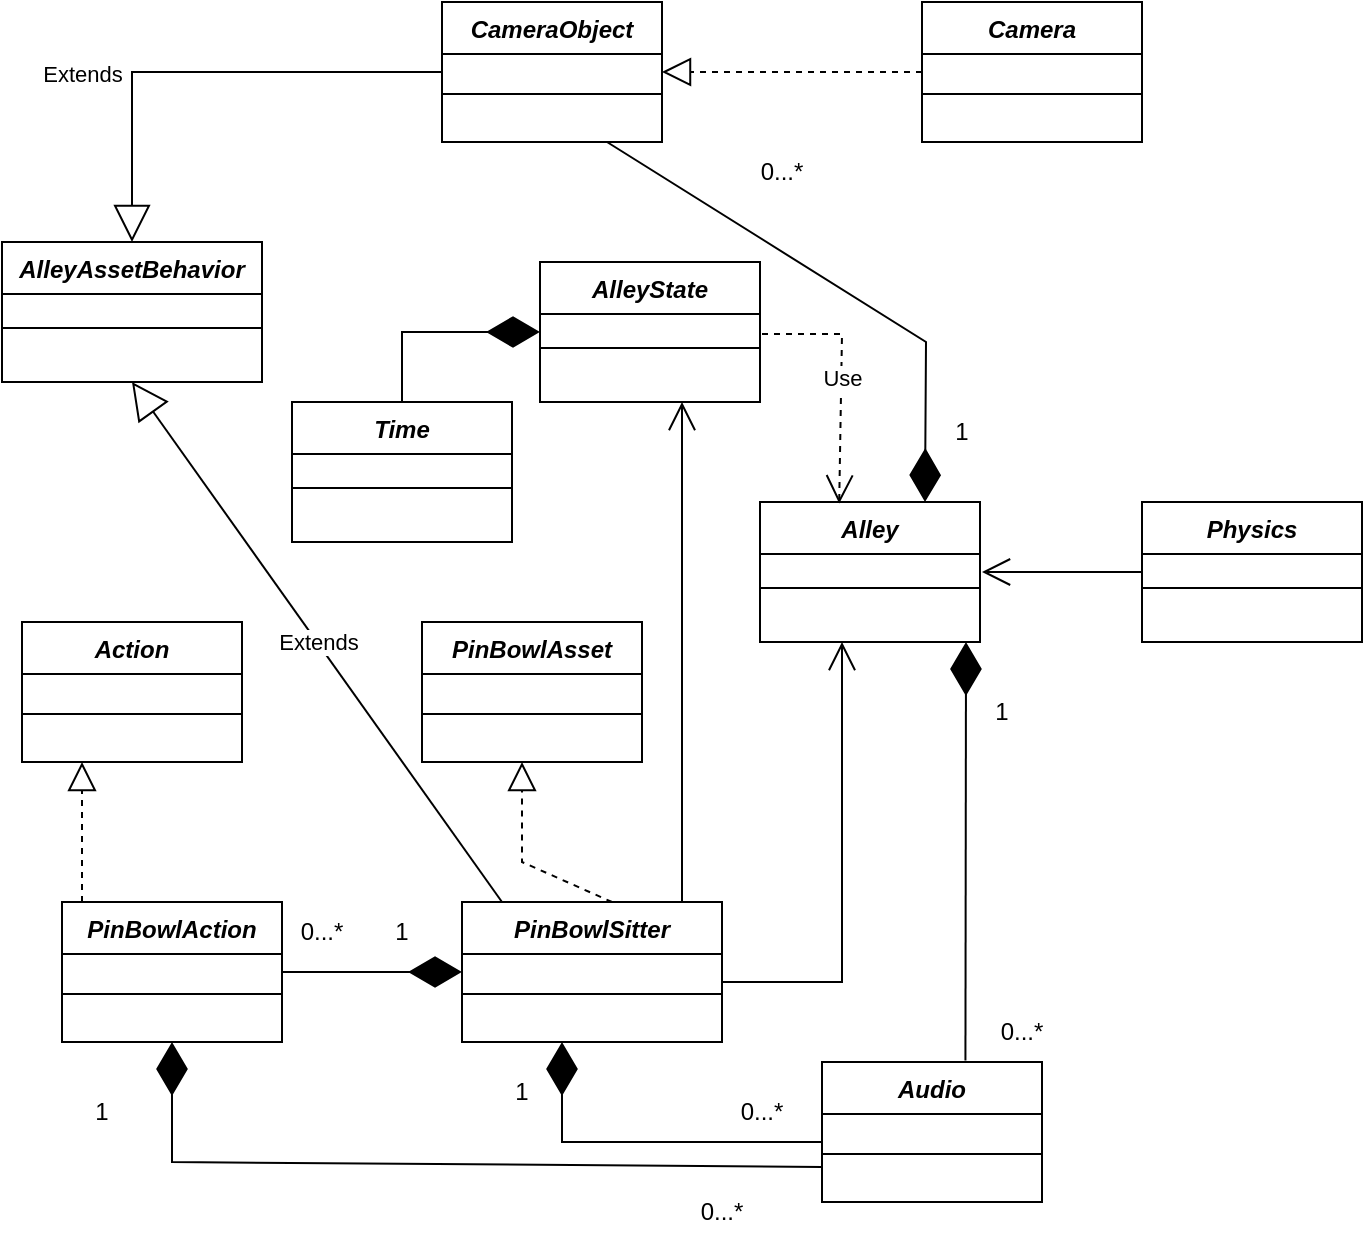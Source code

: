 <mxfile version="17.4.6" type="github">
  <diagram id="C5RBs43oDa-KdzZeNtuy" name="Page-1">
    <mxGraphModel dx="706" dy="508" grid="1" gridSize="10" guides="1" tooltips="1" connect="1" arrows="1" fold="1" page="1" pageScale="1" pageWidth="827" pageHeight="1169" math="0" shadow="0">
      <root>
        <mxCell id="WIyWlLk6GJQsqaUBKTNV-0" />
        <mxCell id="WIyWlLk6GJQsqaUBKTNV-1" parent="WIyWlLk6GJQsqaUBKTNV-0" />
        <mxCell id="zkfFHV4jXpPFQw0GAbJ--0" value="Alley" style="swimlane;fontStyle=3;align=center;verticalAlign=top;childLayout=stackLayout;horizontal=1;startSize=26;horizontalStack=0;resizeParent=1;resizeLast=0;collapsible=1;marginBottom=0;rounded=0;shadow=0;strokeWidth=1;" parent="WIyWlLk6GJQsqaUBKTNV-1" vertex="1">
          <mxGeometry x="499" y="660" width="110" height="70" as="geometry">
            <mxRectangle x="230" y="140" width="160" height="26" as="alternateBounds" />
          </mxGeometry>
        </mxCell>
        <mxCell id="zkfFHV4jXpPFQw0GAbJ--4" value="" style="line;html=1;strokeWidth=1;align=left;verticalAlign=middle;spacingTop=-1;spacingLeft=3;spacingRight=3;rotatable=0;labelPosition=right;points=[];portConstraint=eastwest;" parent="zkfFHV4jXpPFQw0GAbJ--0" vertex="1">
          <mxGeometry y="26" width="110" height="34" as="geometry" />
        </mxCell>
        <mxCell id="E-mT-LKmI_M9MyEz7AOM-1" value="PinBowlAsset" style="swimlane;fontStyle=3;align=center;verticalAlign=top;childLayout=stackLayout;horizontal=1;startSize=26;horizontalStack=0;resizeParent=1;resizeLast=0;collapsible=1;marginBottom=0;rounded=0;shadow=0;strokeWidth=1;" parent="WIyWlLk6GJQsqaUBKTNV-1" vertex="1">
          <mxGeometry x="330" y="720" width="110" height="70" as="geometry">
            <mxRectangle x="230" y="140" width="160" height="26" as="alternateBounds" />
          </mxGeometry>
        </mxCell>
        <mxCell id="E-mT-LKmI_M9MyEz7AOM-2" value="" style="line;html=1;strokeWidth=1;align=left;verticalAlign=middle;spacingTop=-1;spacingLeft=3;spacingRight=3;rotatable=0;labelPosition=right;points=[];portConstraint=eastwest;" parent="E-mT-LKmI_M9MyEz7AOM-1" vertex="1">
          <mxGeometry y="26" width="110" height="40" as="geometry" />
        </mxCell>
        <mxCell id="E-mT-LKmI_M9MyEz7AOM-3" value="PinBowlSitter" style="swimlane;fontStyle=3;align=center;verticalAlign=top;childLayout=stackLayout;horizontal=1;startSize=26;horizontalStack=0;resizeParent=1;resizeLast=0;collapsible=1;marginBottom=0;rounded=0;shadow=0;strokeWidth=1;" parent="WIyWlLk6GJQsqaUBKTNV-1" vertex="1">
          <mxGeometry x="350" y="860" width="130" height="70" as="geometry">
            <mxRectangle x="230" y="140" width="160" height="26" as="alternateBounds" />
          </mxGeometry>
        </mxCell>
        <mxCell id="E-mT-LKmI_M9MyEz7AOM-4" value="" style="line;html=1;strokeWidth=1;align=left;verticalAlign=middle;spacingTop=-1;spacingLeft=3;spacingRight=3;rotatable=0;labelPosition=right;points=[];portConstraint=eastwest;" parent="E-mT-LKmI_M9MyEz7AOM-3" vertex="1">
          <mxGeometry y="26" width="130" height="40" as="geometry" />
        </mxCell>
        <mxCell id="E-mT-LKmI_M9MyEz7AOM-8" value="" style="endArrow=block;dashed=1;endFill=0;endSize=12;html=1;rounded=0;" parent="WIyWlLk6GJQsqaUBKTNV-1" edge="1">
          <mxGeometry width="160" relative="1" as="geometry">
            <mxPoint x="425" y="860" as="sourcePoint" />
            <mxPoint x="380" y="790" as="targetPoint" />
            <Array as="points">
              <mxPoint x="380" y="840" />
            </Array>
          </mxGeometry>
        </mxCell>
        <mxCell id="E-mT-LKmI_M9MyEz7AOM-14" value="1" style="text;html=1;strokeColor=none;fillColor=none;align=center;verticalAlign=middle;whiteSpace=wrap;rounded=0;" parent="WIyWlLk6GJQsqaUBKTNV-1" vertex="1">
          <mxGeometry x="350" y="940" width="60" height="30" as="geometry" />
        </mxCell>
        <mxCell id="E-mT-LKmI_M9MyEz7AOM-16" value="Audio" style="swimlane;fontStyle=3;align=center;verticalAlign=top;childLayout=stackLayout;horizontal=1;startSize=26;horizontalStack=0;resizeParent=1;resizeLast=0;collapsible=1;marginBottom=0;rounded=0;shadow=0;strokeWidth=1;" parent="WIyWlLk6GJQsqaUBKTNV-1" vertex="1">
          <mxGeometry x="530" y="940" width="110" height="70" as="geometry">
            <mxRectangle x="230" y="140" width="160" height="26" as="alternateBounds" />
          </mxGeometry>
        </mxCell>
        <mxCell id="E-mT-LKmI_M9MyEz7AOM-17" value="" style="line;html=1;strokeWidth=1;align=left;verticalAlign=middle;spacingTop=-1;spacingLeft=3;spacingRight=3;rotatable=0;labelPosition=right;points=[];portConstraint=eastwest;" parent="E-mT-LKmI_M9MyEz7AOM-16" vertex="1">
          <mxGeometry y="26" width="110" height="40" as="geometry" />
        </mxCell>
        <mxCell id="E-mT-LKmI_M9MyEz7AOM-22" value="" style="endArrow=diamondThin;endFill=1;endSize=24;html=1;rounded=0;" parent="WIyWlLk6GJQsqaUBKTNV-1" edge="1">
          <mxGeometry width="160" relative="1" as="geometry">
            <mxPoint x="530" y="980" as="sourcePoint" />
            <mxPoint x="400" y="930" as="targetPoint" />
            <Array as="points">
              <mxPoint x="400" y="980" />
            </Array>
          </mxGeometry>
        </mxCell>
        <mxCell id="E-mT-LKmI_M9MyEz7AOM-24" value="0...*" style="text;html=1;strokeColor=none;fillColor=none;align=center;verticalAlign=middle;whiteSpace=wrap;rounded=0;" parent="WIyWlLk6GJQsqaUBKTNV-1" vertex="1">
          <mxGeometry x="470" y="950" width="60" height="30" as="geometry" />
        </mxCell>
        <mxCell id="E-mT-LKmI_M9MyEz7AOM-25" value="" style="endArrow=diamondThin;endFill=1;endSize=24;html=1;rounded=0;exitX=0.652;exitY=-0.01;exitDx=0;exitDy=0;exitPerimeter=0;" parent="WIyWlLk6GJQsqaUBKTNV-1" source="E-mT-LKmI_M9MyEz7AOM-16" edge="1">
          <mxGeometry width="160" relative="1" as="geometry">
            <mxPoint x="560" y="760" as="sourcePoint" />
            <mxPoint x="602" y="730" as="targetPoint" />
          </mxGeometry>
        </mxCell>
        <mxCell id="E-mT-LKmI_M9MyEz7AOM-26" value="0...*" style="text;html=1;strokeColor=none;fillColor=none;align=center;verticalAlign=middle;whiteSpace=wrap;rounded=0;" parent="WIyWlLk6GJQsqaUBKTNV-1" vertex="1">
          <mxGeometry x="600" y="910" width="60" height="30" as="geometry" />
        </mxCell>
        <mxCell id="E-mT-LKmI_M9MyEz7AOM-27" value="1" style="text;html=1;strokeColor=none;fillColor=none;align=center;verticalAlign=middle;whiteSpace=wrap;rounded=0;" parent="WIyWlLk6GJQsqaUBKTNV-1" vertex="1">
          <mxGeometry x="590" y="750" width="60" height="30" as="geometry" />
        </mxCell>
        <mxCell id="E-mT-LKmI_M9MyEz7AOM-31" value="PinBowlAction" style="swimlane;fontStyle=3;align=center;verticalAlign=top;childLayout=stackLayout;horizontal=1;startSize=26;horizontalStack=0;resizeParent=1;resizeLast=0;collapsible=1;marginBottom=0;rounded=0;shadow=0;strokeWidth=1;" parent="WIyWlLk6GJQsqaUBKTNV-1" vertex="1">
          <mxGeometry x="150" y="860" width="110" height="70" as="geometry">
            <mxRectangle x="230" y="140" width="160" height="26" as="alternateBounds" />
          </mxGeometry>
        </mxCell>
        <mxCell id="E-mT-LKmI_M9MyEz7AOM-32" value="" style="line;html=1;strokeWidth=1;align=left;verticalAlign=middle;spacingTop=-1;spacingLeft=3;spacingRight=3;rotatable=0;labelPosition=right;points=[];portConstraint=eastwest;" parent="E-mT-LKmI_M9MyEz7AOM-31" vertex="1">
          <mxGeometry y="26" width="110" height="40" as="geometry" />
        </mxCell>
        <mxCell id="E-mT-LKmI_M9MyEz7AOM-35" value="" style="endArrow=diamondThin;endFill=1;endSize=24;html=1;rounded=0;exitX=1;exitY=0.5;exitDx=0;exitDy=0;entryX=0;entryY=0.5;entryDx=0;entryDy=0;" parent="WIyWlLk6GJQsqaUBKTNV-1" source="E-mT-LKmI_M9MyEz7AOM-31" target="E-mT-LKmI_M9MyEz7AOM-3" edge="1">
          <mxGeometry width="160" relative="1" as="geometry">
            <mxPoint x="370" y="850" as="sourcePoint" />
            <mxPoint x="530" y="850" as="targetPoint" />
          </mxGeometry>
        </mxCell>
        <mxCell id="E-mT-LKmI_M9MyEz7AOM-36" value="0...*" style="text;html=1;strokeColor=none;fillColor=none;align=center;verticalAlign=middle;whiteSpace=wrap;rounded=0;" parent="WIyWlLk6GJQsqaUBKTNV-1" vertex="1">
          <mxGeometry x="250" y="860" width="60" height="30" as="geometry" />
        </mxCell>
        <mxCell id="E-mT-LKmI_M9MyEz7AOM-37" value="1" style="text;html=1;strokeColor=none;fillColor=none;align=center;verticalAlign=middle;whiteSpace=wrap;rounded=0;" parent="WIyWlLk6GJQsqaUBKTNV-1" vertex="1">
          <mxGeometry x="290" y="860" width="60" height="30" as="geometry" />
        </mxCell>
        <mxCell id="E-mT-LKmI_M9MyEz7AOM-38" value="CameraObject" style="swimlane;fontStyle=3;align=center;verticalAlign=top;childLayout=stackLayout;horizontal=1;startSize=26;horizontalStack=0;resizeParent=1;resizeLast=0;collapsible=1;marginBottom=0;rounded=0;shadow=0;strokeWidth=1;" parent="WIyWlLk6GJQsqaUBKTNV-1" vertex="1">
          <mxGeometry x="340" y="410" width="110" height="70" as="geometry">
            <mxRectangle x="230" y="140" width="160" height="26" as="alternateBounds" />
          </mxGeometry>
        </mxCell>
        <mxCell id="E-mT-LKmI_M9MyEz7AOM-39" value="" style="line;html=1;strokeWidth=1;align=left;verticalAlign=middle;spacingTop=-1;spacingLeft=3;spacingRight=3;rotatable=0;labelPosition=right;points=[];portConstraint=eastwest;" parent="E-mT-LKmI_M9MyEz7AOM-38" vertex="1">
          <mxGeometry y="26" width="110" height="40" as="geometry" />
        </mxCell>
        <mxCell id="E-mT-LKmI_M9MyEz7AOM-40" value="Action" style="swimlane;fontStyle=3;align=center;verticalAlign=top;childLayout=stackLayout;horizontal=1;startSize=26;horizontalStack=0;resizeParent=1;resizeLast=0;collapsible=1;marginBottom=0;rounded=0;shadow=0;strokeWidth=1;" parent="WIyWlLk6GJQsqaUBKTNV-1" vertex="1">
          <mxGeometry x="130" y="720" width="110" height="70" as="geometry">
            <mxRectangle x="230" y="140" width="160" height="26" as="alternateBounds" />
          </mxGeometry>
        </mxCell>
        <mxCell id="E-mT-LKmI_M9MyEz7AOM-41" value="" style="line;html=1;strokeWidth=1;align=left;verticalAlign=middle;spacingTop=-1;spacingLeft=3;spacingRight=3;rotatable=0;labelPosition=right;points=[];portConstraint=eastwest;" parent="E-mT-LKmI_M9MyEz7AOM-40" vertex="1">
          <mxGeometry y="26" width="110" height="40" as="geometry" />
        </mxCell>
        <mxCell id="E-mT-LKmI_M9MyEz7AOM-42" value="" style="endArrow=block;dashed=1;endFill=0;endSize=12;html=1;rounded=0;exitX=0.5;exitY=0;exitDx=0;exitDy=0;entryX=0.5;entryY=1;entryDx=0;entryDy=0;" parent="WIyWlLk6GJQsqaUBKTNV-1" edge="1">
          <mxGeometry width="160" relative="1" as="geometry">
            <mxPoint x="160" y="860" as="sourcePoint" />
            <mxPoint x="160" y="790" as="targetPoint" />
          </mxGeometry>
        </mxCell>
        <mxCell id="E-mT-LKmI_M9MyEz7AOM-50" value="" style="endArrow=diamondThin;endFill=1;endSize=24;html=1;rounded=0;exitX=0.75;exitY=1;exitDx=0;exitDy=0;entryX=0.75;entryY=0;entryDx=0;entryDy=0;" parent="WIyWlLk6GJQsqaUBKTNV-1" source="E-mT-LKmI_M9MyEz7AOM-38" target="zkfFHV4jXpPFQw0GAbJ--0" edge="1">
          <mxGeometry width="160" relative="1" as="geometry">
            <mxPoint x="690" y="700" as="sourcePoint" />
            <mxPoint x="610" y="700" as="targetPoint" />
            <Array as="points">
              <mxPoint x="582" y="580" />
            </Array>
          </mxGeometry>
        </mxCell>
        <mxCell id="E-mT-LKmI_M9MyEz7AOM-51" value="0...*" style="text;html=1;strokeColor=none;fillColor=none;align=center;verticalAlign=middle;whiteSpace=wrap;rounded=0;" parent="WIyWlLk6GJQsqaUBKTNV-1" vertex="1">
          <mxGeometry x="480" y="480" width="60" height="30" as="geometry" />
        </mxCell>
        <mxCell id="E-mT-LKmI_M9MyEz7AOM-52" value="1" style="text;html=1;strokeColor=none;fillColor=none;align=center;verticalAlign=middle;whiteSpace=wrap;rounded=0;" parent="WIyWlLk6GJQsqaUBKTNV-1" vertex="1">
          <mxGeometry x="570" y="610" width="60" height="30" as="geometry" />
        </mxCell>
        <mxCell id="E-mT-LKmI_M9MyEz7AOM-63" value="AlleyAssetBehavior" style="swimlane;fontStyle=3;align=center;verticalAlign=top;childLayout=stackLayout;horizontal=1;startSize=26;horizontalStack=0;resizeParent=1;resizeLast=0;collapsible=1;marginBottom=0;rounded=0;shadow=0;strokeWidth=1;" parent="WIyWlLk6GJQsqaUBKTNV-1" vertex="1">
          <mxGeometry x="120" y="530" width="130" height="70" as="geometry">
            <mxRectangle x="230" y="140" width="160" height="26" as="alternateBounds" />
          </mxGeometry>
        </mxCell>
        <mxCell id="E-mT-LKmI_M9MyEz7AOM-64" value="" style="line;html=1;strokeWidth=1;align=left;verticalAlign=middle;spacingTop=-1;spacingLeft=3;spacingRight=3;rotatable=0;labelPosition=right;points=[];portConstraint=eastwest;" parent="E-mT-LKmI_M9MyEz7AOM-63" vertex="1">
          <mxGeometry y="26" width="130" height="34" as="geometry" />
        </mxCell>
        <mxCell id="E-mT-LKmI_M9MyEz7AOM-70" value="Extends" style="endArrow=block;endSize=16;endFill=0;html=1;rounded=0;entryX=0.5;entryY=1;entryDx=0;entryDy=0;" parent="WIyWlLk6GJQsqaUBKTNV-1" target="E-mT-LKmI_M9MyEz7AOM-63" edge="1">
          <mxGeometry width="160" relative="1" as="geometry">
            <mxPoint x="370" y="860" as="sourcePoint" />
            <mxPoint x="340" y="660" as="targetPoint" />
            <Array as="points" />
          </mxGeometry>
        </mxCell>
        <mxCell id="E-mT-LKmI_M9MyEz7AOM-72" value="AlleyState" style="swimlane;fontStyle=3;align=center;verticalAlign=top;childLayout=stackLayout;horizontal=1;startSize=26;horizontalStack=0;resizeParent=1;resizeLast=0;collapsible=1;marginBottom=0;rounded=0;shadow=0;strokeWidth=1;" parent="WIyWlLk6GJQsqaUBKTNV-1" vertex="1">
          <mxGeometry x="389" y="540" width="110" height="70" as="geometry">
            <mxRectangle x="230" y="140" width="160" height="26" as="alternateBounds" />
          </mxGeometry>
        </mxCell>
        <mxCell id="E-mT-LKmI_M9MyEz7AOM-73" value="" style="line;html=1;strokeWidth=1;align=left;verticalAlign=middle;spacingTop=-1;spacingLeft=3;spacingRight=3;rotatable=0;labelPosition=right;points=[];portConstraint=eastwest;" parent="E-mT-LKmI_M9MyEz7AOM-72" vertex="1">
          <mxGeometry y="26" width="110" height="34" as="geometry" />
        </mxCell>
        <mxCell id="E-mT-LKmI_M9MyEz7AOM-74" value="" style="endArrow=open;endFill=1;endSize=12;html=1;rounded=0;" parent="WIyWlLk6GJQsqaUBKTNV-1" edge="1">
          <mxGeometry width="160" relative="1" as="geometry">
            <mxPoint x="480" y="900" as="sourcePoint" />
            <mxPoint x="540" y="730" as="targetPoint" />
            <Array as="points">
              <mxPoint x="540" y="900" />
            </Array>
          </mxGeometry>
        </mxCell>
        <mxCell id="E-mT-LKmI_M9MyEz7AOM-77" value="Use" style="endArrow=open;endSize=12;dashed=1;html=1;rounded=0;entryX=0.36;entryY=0.01;entryDx=0;entryDy=0;entryPerimeter=0;" parent="WIyWlLk6GJQsqaUBKTNV-1" target="zkfFHV4jXpPFQw0GAbJ--0" edge="1">
          <mxGeometry width="160" relative="1" as="geometry">
            <mxPoint x="500" y="576" as="sourcePoint" />
            <mxPoint x="540" y="650" as="targetPoint" />
            <Array as="points">
              <mxPoint x="540" y="576" />
            </Array>
          </mxGeometry>
        </mxCell>
        <mxCell id="E-mT-LKmI_M9MyEz7AOM-85" value="Extends" style="endArrow=block;endSize=16;endFill=0;html=1;rounded=0;entryX=0.5;entryY=0;entryDx=0;entryDy=0;exitX=0;exitY=0.5;exitDx=0;exitDy=0;" parent="WIyWlLk6GJQsqaUBKTNV-1" source="E-mT-LKmI_M9MyEz7AOM-38" target="E-mT-LKmI_M9MyEz7AOM-63" edge="1">
          <mxGeometry x="0.296" y="-25" width="160" relative="1" as="geometry">
            <mxPoint x="735" y="660" as="sourcePoint" />
            <mxPoint x="305" y="690" as="targetPoint" />
            <Array as="points">
              <mxPoint x="185" y="445" />
            </Array>
            <mxPoint as="offset" />
          </mxGeometry>
        </mxCell>
        <mxCell id="E-mT-LKmI_M9MyEz7AOM-89" value="" style="endArrow=open;endFill=1;endSize=12;html=1;rounded=0;" parent="WIyWlLk6GJQsqaUBKTNV-1" edge="1">
          <mxGeometry width="160" relative="1" as="geometry">
            <mxPoint x="460" y="860" as="sourcePoint" />
            <mxPoint x="460" y="610" as="targetPoint" />
          </mxGeometry>
        </mxCell>
        <mxCell id="0Y9-Pwgm0x-fEcJCcpGy-0" value="Physics" style="swimlane;fontStyle=3;align=center;verticalAlign=top;childLayout=stackLayout;horizontal=1;startSize=26;horizontalStack=0;resizeParent=1;resizeLast=0;collapsible=1;marginBottom=0;rounded=0;shadow=0;strokeWidth=1;" parent="WIyWlLk6GJQsqaUBKTNV-1" vertex="1">
          <mxGeometry x="690" y="660" width="110" height="70" as="geometry">
            <mxRectangle x="230" y="140" width="160" height="26" as="alternateBounds" />
          </mxGeometry>
        </mxCell>
        <mxCell id="0Y9-Pwgm0x-fEcJCcpGy-1" value="" style="line;html=1;strokeWidth=1;align=left;verticalAlign=middle;spacingTop=-1;spacingLeft=3;spacingRight=3;rotatable=0;labelPosition=right;points=[];portConstraint=eastwest;" parent="0Y9-Pwgm0x-fEcJCcpGy-0" vertex="1">
          <mxGeometry y="26" width="110" height="34" as="geometry" />
        </mxCell>
        <mxCell id="0Y9-Pwgm0x-fEcJCcpGy-2" value="Time" style="swimlane;fontStyle=3;align=center;verticalAlign=top;childLayout=stackLayout;horizontal=1;startSize=26;horizontalStack=0;resizeParent=1;resizeLast=0;collapsible=1;marginBottom=0;rounded=0;shadow=0;strokeWidth=1;" parent="WIyWlLk6GJQsqaUBKTNV-1" vertex="1">
          <mxGeometry x="265" y="610" width="110" height="70" as="geometry">
            <mxRectangle x="230" y="140" width="160" height="26" as="alternateBounds" />
          </mxGeometry>
        </mxCell>
        <mxCell id="0Y9-Pwgm0x-fEcJCcpGy-3" value="" style="line;html=1;strokeWidth=1;align=left;verticalAlign=middle;spacingTop=-1;spacingLeft=3;spacingRight=3;rotatable=0;labelPosition=right;points=[];portConstraint=eastwest;" parent="0Y9-Pwgm0x-fEcJCcpGy-2" vertex="1">
          <mxGeometry y="26" width="110" height="34" as="geometry" />
        </mxCell>
        <mxCell id="0Y9-Pwgm0x-fEcJCcpGy-7" value="" style="endArrow=diamondThin;endFill=1;endSize=24;html=1;rounded=0;exitX=0.5;exitY=0;exitDx=0;exitDy=0;entryX=0;entryY=0.5;entryDx=0;entryDy=0;" parent="WIyWlLk6GJQsqaUBKTNV-1" source="0Y9-Pwgm0x-fEcJCcpGy-2" target="E-mT-LKmI_M9MyEz7AOM-72" edge="1">
          <mxGeometry width="160" relative="1" as="geometry">
            <mxPoint x="410" y="670" as="sourcePoint" />
            <mxPoint x="570" y="670" as="targetPoint" />
            <Array as="points">
              <mxPoint x="320" y="575" />
            </Array>
          </mxGeometry>
        </mxCell>
        <mxCell id="0Y9-Pwgm0x-fEcJCcpGy-10" value="" style="endArrow=open;endFill=1;endSize=12;html=1;rounded=0;exitX=0;exitY=0.5;exitDx=0;exitDy=0;" parent="WIyWlLk6GJQsqaUBKTNV-1" source="0Y9-Pwgm0x-fEcJCcpGy-0" edge="1">
          <mxGeometry width="160" relative="1" as="geometry">
            <mxPoint x="410" y="690" as="sourcePoint" />
            <mxPoint x="610" y="695" as="targetPoint" />
          </mxGeometry>
        </mxCell>
        <mxCell id="0Y9-Pwgm0x-fEcJCcpGy-11" value="" style="endArrow=diamondThin;endFill=1;endSize=24;html=1;rounded=0;exitX=0;exitY=0.75;exitDx=0;exitDy=0;entryX=0.5;entryY=1;entryDx=0;entryDy=0;" parent="WIyWlLk6GJQsqaUBKTNV-1" source="E-mT-LKmI_M9MyEz7AOM-16" target="E-mT-LKmI_M9MyEz7AOM-31" edge="1">
          <mxGeometry width="160" relative="1" as="geometry">
            <mxPoint x="540" y="990.0" as="sourcePoint" />
            <mxPoint x="410" y="940.0" as="targetPoint" />
            <Array as="points">
              <mxPoint x="205" y="990" />
            </Array>
          </mxGeometry>
        </mxCell>
        <mxCell id="0Y9-Pwgm0x-fEcJCcpGy-12" value="1" style="text;html=1;strokeColor=none;fillColor=none;align=center;verticalAlign=middle;whiteSpace=wrap;rounded=0;" parent="WIyWlLk6GJQsqaUBKTNV-1" vertex="1">
          <mxGeometry x="140" y="950" width="60" height="30" as="geometry" />
        </mxCell>
        <mxCell id="0Y9-Pwgm0x-fEcJCcpGy-14" value="0...*" style="text;html=1;strokeColor=none;fillColor=none;align=center;verticalAlign=middle;whiteSpace=wrap;rounded=0;" parent="WIyWlLk6GJQsqaUBKTNV-1" vertex="1">
          <mxGeometry x="450" y="1000" width="60" height="30" as="geometry" />
        </mxCell>
        <mxCell id="0Y9-Pwgm0x-fEcJCcpGy-21" value="Camera" style="swimlane;fontStyle=3;align=center;verticalAlign=top;childLayout=stackLayout;horizontal=1;startSize=26;horizontalStack=0;resizeParent=1;resizeLast=0;collapsible=1;marginBottom=0;rounded=0;shadow=0;strokeWidth=1;" parent="WIyWlLk6GJQsqaUBKTNV-1" vertex="1">
          <mxGeometry x="580" y="410" width="110" height="70" as="geometry">
            <mxRectangle x="230" y="140" width="160" height="26" as="alternateBounds" />
          </mxGeometry>
        </mxCell>
        <mxCell id="0Y9-Pwgm0x-fEcJCcpGy-22" value="" style="line;html=1;strokeWidth=1;align=left;verticalAlign=middle;spacingTop=-1;spacingLeft=3;spacingRight=3;rotatable=0;labelPosition=right;points=[];portConstraint=eastwest;" parent="0Y9-Pwgm0x-fEcJCcpGy-21" vertex="1">
          <mxGeometry y="26" width="110" height="40" as="geometry" />
        </mxCell>
        <mxCell id="0Y9-Pwgm0x-fEcJCcpGy-23" value="" style="endArrow=block;dashed=1;endFill=0;endSize=12;html=1;rounded=0;exitX=0;exitY=0.5;exitDx=0;exitDy=0;entryX=1;entryY=0.5;entryDx=0;entryDy=0;" parent="WIyWlLk6GJQsqaUBKTNV-1" source="0Y9-Pwgm0x-fEcJCcpGy-21" target="E-mT-LKmI_M9MyEz7AOM-38" edge="1">
          <mxGeometry width="160" relative="1" as="geometry">
            <mxPoint x="410" y="720" as="sourcePoint" />
            <mxPoint x="570" y="720" as="targetPoint" />
          </mxGeometry>
        </mxCell>
      </root>
    </mxGraphModel>
  </diagram>
</mxfile>
